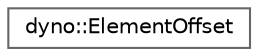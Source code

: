 digraph "Graphical Class Hierarchy"
{
 // LATEX_PDF_SIZE
  bgcolor="transparent";
  edge [fontname=Helvetica,fontsize=10,labelfontname=Helvetica,labelfontsize=10];
  node [fontname=Helvetica,fontsize=10,shape=box,height=0.2,width=0.4];
  rankdir="LR";
  Node0 [id="Node000000",label="dyno::ElementOffset",height=0.2,width=0.4,color="grey40", fillcolor="white", style="filled",URL="$structdyno_1_1_element_offset.html",tooltip=" "];
}
